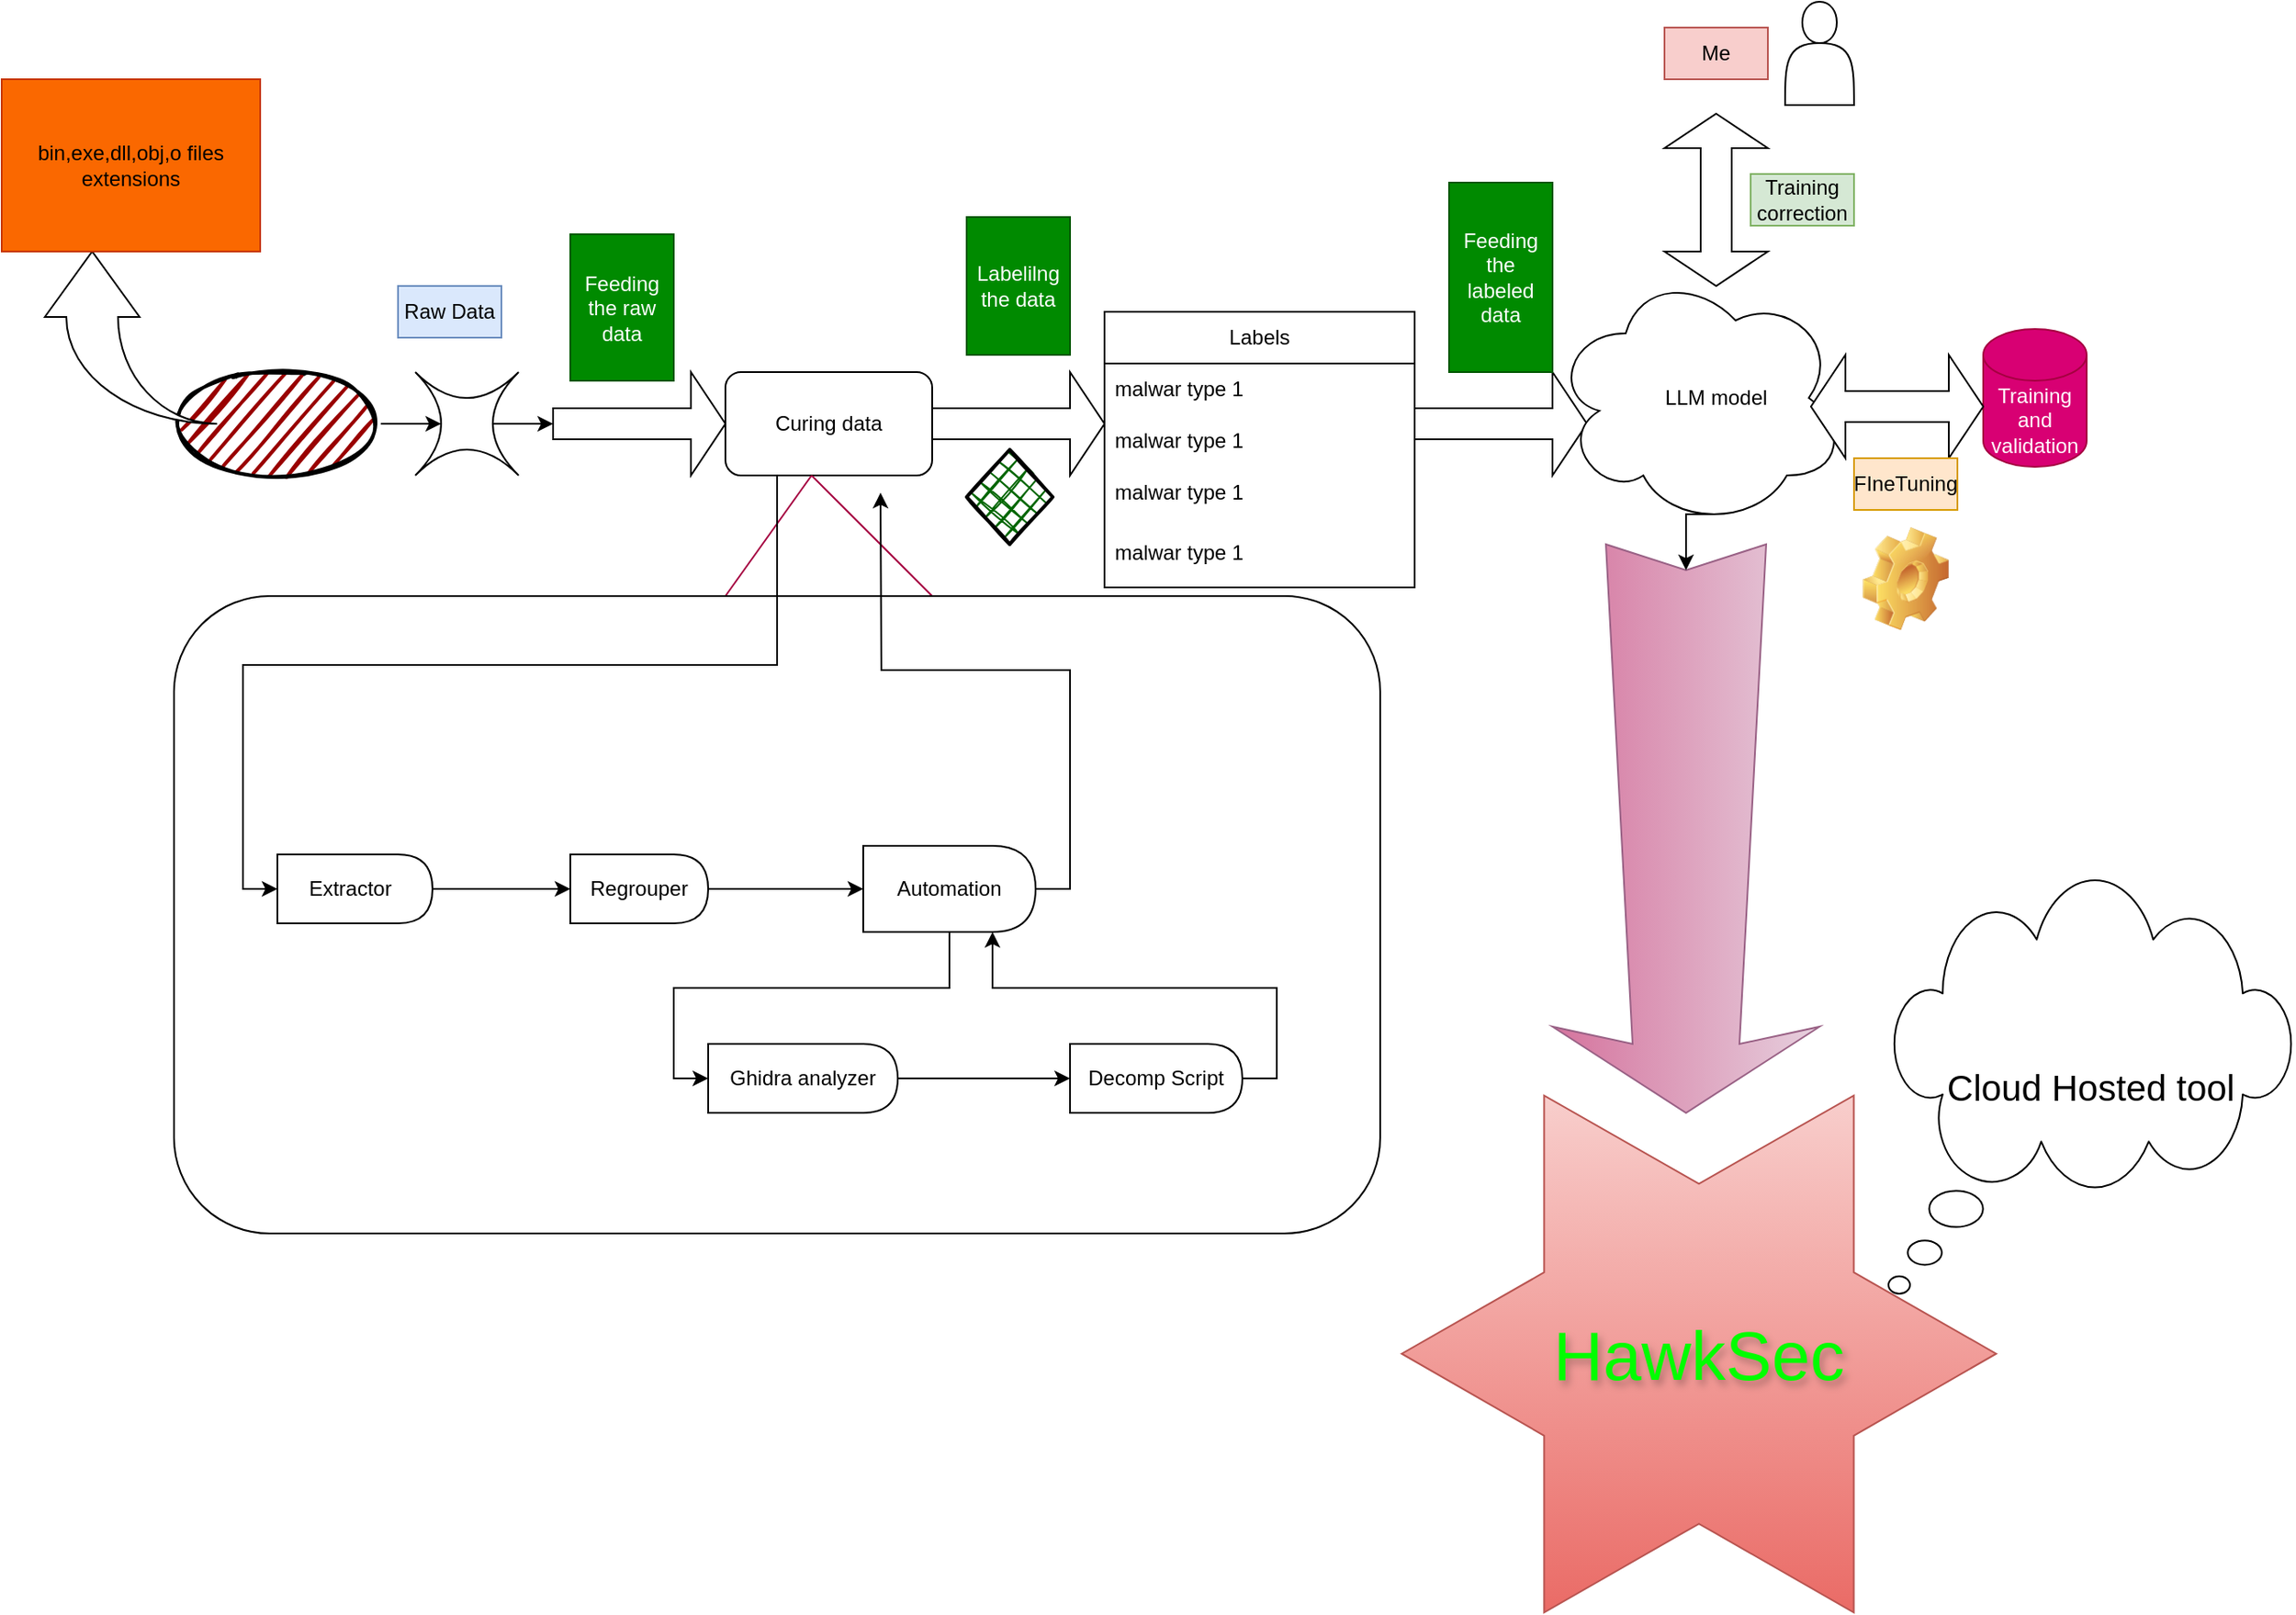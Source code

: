 <mxfile version="24.7.12">
  <diagram name="Page-1" id="uqu62y5qMoyovhxPFtwD">
    <mxGraphModel dx="2426" dy="747" grid="1" gridSize="10" guides="1" tooltips="1" connect="1" arrows="1" fold="1" page="1" pageScale="1" pageWidth="827" pageHeight="1169" math="0" shadow="0">
      <root>
        <mxCell id="0" />
        <mxCell id="1" parent="0" />
        <mxCell id="c0tso06Pk5eB-X-j4fhn-2" value="Curing data" style="rounded=1;whiteSpace=wrap;html=1;" parent="1" vertex="1">
          <mxGeometry x="160" y="230" width="120" height="60" as="geometry" />
        </mxCell>
        <mxCell id="c0tso06Pk5eB-X-j4fhn-3" value="" style="endArrow=none;html=1;rounded=0;fillColor=#d80073;strokeColor=#A50040;" parent="1" edge="1">
          <mxGeometry width="50" height="50" relative="1" as="geometry">
            <mxPoint x="160" y="360" as="sourcePoint" />
            <mxPoint x="210" y="290" as="targetPoint" />
          </mxGeometry>
        </mxCell>
        <mxCell id="c0tso06Pk5eB-X-j4fhn-4" value="" style="endArrow=none;html=1;rounded=0;fillColor=#d80073;strokeColor=#A50040;" parent="1" edge="1">
          <mxGeometry width="50" height="50" relative="1" as="geometry">
            <mxPoint x="210" y="290" as="sourcePoint" />
            <mxPoint x="280" y="360" as="targetPoint" />
          </mxGeometry>
        </mxCell>
        <mxCell id="c0tso06Pk5eB-X-j4fhn-5" value="" style="shape=singleArrow;whiteSpace=wrap;html=1;" parent="1" vertex="1">
          <mxGeometry x="60" y="230" width="100" height="60" as="geometry" />
        </mxCell>
        <mxCell id="c0tso06Pk5eB-X-j4fhn-6" value="" style="shape=singleArrow;whiteSpace=wrap;html=1;" parent="1" vertex="1">
          <mxGeometry x="280" y="230" width="100" height="60" as="geometry" />
        </mxCell>
        <mxCell id="c0tso06Pk5eB-X-j4fhn-7" value="" style="rounded=1;whiteSpace=wrap;html=1;" parent="1" vertex="1">
          <mxGeometry x="-160" y="360" width="700" height="370" as="geometry" />
        </mxCell>
        <mxCell id="c0tso06Pk5eB-X-j4fhn-11" value="Labels" style="swimlane;fontStyle=0;childLayout=stackLayout;horizontal=1;startSize=30;horizontalStack=0;resizeParent=1;resizeParentMax=0;resizeLast=0;collapsible=1;marginBottom=0;whiteSpace=wrap;html=1;" parent="1" vertex="1">
          <mxGeometry x="380" y="195" width="180" height="160" as="geometry" />
        </mxCell>
        <mxCell id="c0tso06Pk5eB-X-j4fhn-12" value="malwar type 1" style="text;strokeColor=none;fillColor=none;align=left;verticalAlign=middle;spacingLeft=4;spacingRight=4;overflow=hidden;points=[[0,0.5],[1,0.5]];portConstraint=eastwest;rotatable=0;whiteSpace=wrap;html=1;" parent="c0tso06Pk5eB-X-j4fhn-11" vertex="1">
          <mxGeometry y="30" width="180" height="30" as="geometry" />
        </mxCell>
        <mxCell id="c0tso06Pk5eB-X-j4fhn-13" value="malwar type 1" style="text;strokeColor=none;fillColor=none;align=left;verticalAlign=middle;spacingLeft=4;spacingRight=4;overflow=hidden;points=[[0,0.5],[1,0.5]];portConstraint=eastwest;rotatable=0;whiteSpace=wrap;html=1;" parent="c0tso06Pk5eB-X-j4fhn-11" vertex="1">
          <mxGeometry y="60" width="180" height="30" as="geometry" />
        </mxCell>
        <mxCell id="c0tso06Pk5eB-X-j4fhn-16" value="malwar type 1" style="text;strokeColor=none;fillColor=none;align=left;verticalAlign=middle;spacingLeft=4;spacingRight=4;overflow=hidden;points=[[0,0.5],[1,0.5]];portConstraint=eastwest;rotatable=0;whiteSpace=wrap;html=1;" parent="c0tso06Pk5eB-X-j4fhn-11" vertex="1">
          <mxGeometry y="90" width="180" height="30" as="geometry" />
        </mxCell>
        <mxCell id="c0tso06Pk5eB-X-j4fhn-14" value="malwar type 1" style="text;strokeColor=none;fillColor=none;align=left;verticalAlign=middle;spacingLeft=4;spacingRight=4;overflow=hidden;points=[[0,0.5],[1,0.5]];portConstraint=eastwest;rotatable=0;whiteSpace=wrap;html=1;" parent="c0tso06Pk5eB-X-j4fhn-11" vertex="1">
          <mxGeometry y="120" width="180" height="40" as="geometry" />
        </mxCell>
        <mxCell id="c0tso06Pk5eB-X-j4fhn-18" value="" style="shape=singleArrow;whiteSpace=wrap;html=1;" parent="1" vertex="1">
          <mxGeometry x="560" y="230" width="100" height="60" as="geometry" />
        </mxCell>
        <mxCell id="c0tso06Pk5eB-X-j4fhn-22" value="" style="ellipse;shape=cloud;whiteSpace=wrap;html=1;" parent="1" vertex="1">
          <mxGeometry x="640" y="170" width="170" height="150" as="geometry" />
        </mxCell>
        <mxCell id="c0tso06Pk5eB-X-j4fhn-23" value="LLM model" style="text;strokeColor=none;align=center;fillColor=none;html=1;verticalAlign=middle;whiteSpace=wrap;rounded=0;" parent="1" vertex="1">
          <mxGeometry x="690" y="220" width="90" height="50" as="geometry" />
        </mxCell>
        <mxCell id="c0tso06Pk5eB-X-j4fhn-24" value="Training and validation" style="shape=cylinder3;whiteSpace=wrap;html=1;boundedLbl=1;backgroundOutline=1;size=15;fillColor=#d80073;fontColor=#ffffff;strokeColor=#A50040;" parent="1" vertex="1">
          <mxGeometry x="890" y="205" width="60" height="80" as="geometry" />
        </mxCell>
        <mxCell id="c0tso06Pk5eB-X-j4fhn-25" value="" style="shape=doubleArrow;whiteSpace=wrap;html=1;" parent="1" vertex="1">
          <mxGeometry x="790" y="220" width="100" height="60" as="geometry" />
        </mxCell>
        <mxCell id="c0tso06Pk5eB-X-j4fhn-26" value="" style="shape=doubleArrow;direction=south;whiteSpace=wrap;html=1;" parent="1" vertex="1">
          <mxGeometry x="705" y="80" width="60" height="100" as="geometry" />
        </mxCell>
        <mxCell id="c0tso06Pk5eB-X-j4fhn-27" value="Me" style="text;strokeColor=#b85450;align=center;fillColor=#f8cecc;html=1;verticalAlign=middle;whiteSpace=wrap;rounded=0;" parent="1" vertex="1">
          <mxGeometry x="705" y="30" width="60" height="30" as="geometry" />
        </mxCell>
        <mxCell id="c0tso06Pk5eB-X-j4fhn-29" value="Training correction" style="text;strokeColor=#82b366;align=center;fillColor=#d5e8d4;html=1;verticalAlign=middle;whiteSpace=wrap;rounded=0;" parent="1" vertex="1">
          <mxGeometry x="755" y="115" width="60" height="30" as="geometry" />
        </mxCell>
        <mxCell id="c0tso06Pk5eB-X-j4fhn-30" value="FIneTuning" style="text;strokeColor=#d79b00;align=center;fillColor=#ffe6cc;html=1;verticalAlign=middle;whiteSpace=wrap;rounded=0;" parent="1" vertex="1">
          <mxGeometry x="815" y="280" width="60" height="30" as="geometry" />
        </mxCell>
        <mxCell id="c0tso06Pk5eB-X-j4fhn-31" value="" style="shape=switch;whiteSpace=wrap;html=1;" parent="1" vertex="1">
          <mxGeometry x="-20" y="230" width="60" height="60" as="geometry" />
        </mxCell>
        <mxCell id="c0tso06Pk5eB-X-j4fhn-32" value="Raw Data" style="text;strokeColor=#6c8ebf;align=center;fillColor=#dae8fc;html=1;verticalAlign=middle;whiteSpace=wrap;rounded=0;" parent="1" vertex="1">
          <mxGeometry x="-30" y="180" width="60" height="30" as="geometry" />
        </mxCell>
        <mxCell id="c0tso06Pk5eB-X-j4fhn-33" value="Feeding the raw data" style="text;strokeColor=#005700;align=center;fillColor=#008a00;html=1;verticalAlign=middle;whiteSpace=wrap;rounded=0;fontColor=#ffffff;" parent="1" vertex="1">
          <mxGeometry x="70" y="150" width="60" height="85" as="geometry" />
        </mxCell>
        <mxCell id="c0tso06Pk5eB-X-j4fhn-35" value="Labelilng the data" style="text;strokeColor=#005700;align=center;fillColor=#008a00;html=1;verticalAlign=middle;whiteSpace=wrap;rounded=0;fontColor=#ffffff;" parent="1" vertex="1">
          <mxGeometry x="300" y="140" width="60" height="80" as="geometry" />
        </mxCell>
        <mxCell id="c0tso06Pk5eB-X-j4fhn-36" value="Feeding the labeled data" style="text;strokeColor=#005700;align=center;fillColor=#008a00;html=1;verticalAlign=middle;whiteSpace=wrap;rounded=0;fontColor=#ffffff;" parent="1" vertex="1">
          <mxGeometry x="580" y="120" width="60" height="110" as="geometry" />
        </mxCell>
        <mxCell id="c0tso06Pk5eB-X-j4fhn-37" value="" style="shape=actor;whiteSpace=wrap;html=1;" parent="1" vertex="1">
          <mxGeometry x="775" y="15" width="40" height="60" as="geometry" />
        </mxCell>
        <mxCell id="c0tso06Pk5eB-X-j4fhn-52" style="edgeStyle=orthogonalEdgeStyle;rounded=0;orthogonalLoop=1;jettySize=auto;html=1;entryX=0;entryY=0.5;entryDx=0;entryDy=0;" parent="1" source="c0tso06Pk5eB-X-j4fhn-40" target="c0tso06Pk5eB-X-j4fhn-44" edge="1">
          <mxGeometry relative="1" as="geometry" />
        </mxCell>
        <mxCell id="c0tso06Pk5eB-X-j4fhn-40" value="Extractor&lt;span style=&quot;white-space: pre;&quot;&gt;&#x9;&lt;/span&gt;" style="shape=delay;whiteSpace=wrap;html=1;" parent="1" vertex="1">
          <mxGeometry x="-100" y="510" width="90" height="40" as="geometry" />
        </mxCell>
        <mxCell id="c0tso06Pk5eB-X-j4fhn-54" style="edgeStyle=orthogonalEdgeStyle;rounded=0;orthogonalLoop=1;jettySize=auto;html=1;exitX=1;exitY=0.5;exitDx=0;exitDy=0;entryX=0.75;entryY=1;entryDx=0;entryDy=0;" parent="1" source="c0tso06Pk5eB-X-j4fhn-41" target="c0tso06Pk5eB-X-j4fhn-43" edge="1">
          <mxGeometry relative="1" as="geometry">
            <mxPoint x="260" y="300" as="targetPoint" />
          </mxGeometry>
        </mxCell>
        <mxCell id="c0tso06Pk5eB-X-j4fhn-41" value="Decomp Script" style="shape=delay;whiteSpace=wrap;html=1;" parent="1" vertex="1">
          <mxGeometry x="360" y="620" width="100" height="40" as="geometry" />
        </mxCell>
        <mxCell id="c0tso06Pk5eB-X-j4fhn-51" style="edgeStyle=orthogonalEdgeStyle;rounded=0;orthogonalLoop=1;jettySize=auto;html=1;exitX=1;exitY=0.5;exitDx=0;exitDy=0;entryX=0;entryY=0.5;entryDx=0;entryDy=0;" parent="1" source="c0tso06Pk5eB-X-j4fhn-42" target="c0tso06Pk5eB-X-j4fhn-41" edge="1">
          <mxGeometry relative="1" as="geometry" />
        </mxCell>
        <mxCell id="c0tso06Pk5eB-X-j4fhn-42" value="Ghidra analyzer" style="shape=delay;whiteSpace=wrap;html=1;" parent="1" vertex="1">
          <mxGeometry x="150" y="620" width="110" height="40" as="geometry" />
        </mxCell>
        <mxCell id="c0tso06Pk5eB-X-j4fhn-58" style="edgeStyle=orthogonalEdgeStyle;rounded=0;orthogonalLoop=1;jettySize=auto;html=1;exitX=0.5;exitY=1;exitDx=0;exitDy=0;entryX=0;entryY=0.5;entryDx=0;entryDy=0;" parent="1" source="c0tso06Pk5eB-X-j4fhn-43" target="c0tso06Pk5eB-X-j4fhn-42" edge="1">
          <mxGeometry relative="1" as="geometry" />
        </mxCell>
        <mxCell id="c0tso06Pk5eB-X-j4fhn-59" style="edgeStyle=orthogonalEdgeStyle;rounded=0;orthogonalLoop=1;jettySize=auto;html=1;exitX=1;exitY=0.5;exitDx=0;exitDy=0;" parent="1" source="c0tso06Pk5eB-X-j4fhn-43" edge="1">
          <mxGeometry relative="1" as="geometry">
            <mxPoint x="250" y="300" as="targetPoint" />
          </mxGeometry>
        </mxCell>
        <mxCell id="c0tso06Pk5eB-X-j4fhn-43" value="Automation" style="shape=delay;whiteSpace=wrap;html=1;" parent="1" vertex="1">
          <mxGeometry x="240" y="505" width="100" height="50" as="geometry" />
        </mxCell>
        <mxCell id="c0tso06Pk5eB-X-j4fhn-57" style="edgeStyle=orthogonalEdgeStyle;rounded=0;orthogonalLoop=1;jettySize=auto;html=1;entryX=0;entryY=0.5;entryDx=0;entryDy=0;" parent="1" source="c0tso06Pk5eB-X-j4fhn-44" target="c0tso06Pk5eB-X-j4fhn-43" edge="1">
          <mxGeometry relative="1" as="geometry" />
        </mxCell>
        <mxCell id="c0tso06Pk5eB-X-j4fhn-44" value="Regrouper" style="shape=delay;whiteSpace=wrap;html=1;" parent="1" vertex="1">
          <mxGeometry x="70" y="510" width="80" height="40" as="geometry" />
        </mxCell>
        <mxCell id="c0tso06Pk5eB-X-j4fhn-56" style="edgeStyle=orthogonalEdgeStyle;rounded=0;orthogonalLoop=1;jettySize=auto;html=1;exitX=0.25;exitY=1;exitDx=0;exitDy=0;entryX=0;entryY=0.5;entryDx=0;entryDy=0;" parent="1" source="c0tso06Pk5eB-X-j4fhn-2" target="c0tso06Pk5eB-X-j4fhn-40" edge="1">
          <mxGeometry relative="1" as="geometry" />
        </mxCell>
        <mxCell id="c0tso06Pk5eB-X-j4fhn-60" value="" style="ellipse;whiteSpace=wrap;html=1;strokeWidth=2;fillWeight=2;hachureGap=8;fillColor=#990000;fillStyle=dots;sketch=1;" parent="1" vertex="1">
          <mxGeometry x="-160" y="230" width="120" height="60" as="geometry" />
        </mxCell>
        <mxCell id="c0tso06Pk5eB-X-j4fhn-61" value="" style="shape=image;html=1;verticalLabelPosition=bottom;verticalAlign=top;imageAspect=0;image=img/clipart/Gear_128x128.png" parent="1" vertex="1">
          <mxGeometry x="820" y="320" width="50" height="60" as="geometry" />
        </mxCell>
        <mxCell id="c0tso06Pk5eB-X-j4fhn-63" value="" style="rhombus;whiteSpace=wrap;html=1;strokeWidth=2;fillWeight=-1;hachureGap=8;fillStyle=cross-hatch;fillColor=#006600;sketch=1;" parent="1" vertex="1">
          <mxGeometry x="300" y="275" width="50" height="55" as="geometry" />
        </mxCell>
        <mxCell id="c0tso06Pk5eB-X-j4fhn-74" value="" style="html=1;shadow=0;dashed=0;align=center;verticalAlign=middle;shape=mxgraph.arrows2.jumpInArrow;dy=15;dx=38;arrowHead=55;direction=north;" parent="1" vertex="1">
          <mxGeometry x="-235" y="160" width="100" height="100" as="geometry" />
        </mxCell>
        <mxCell id="c0tso06Pk5eB-X-j4fhn-75" value="bin,exe,dll,obj,o files extensions" style="text;strokeColor=#C73500;align=center;fillColor=#fa6800;html=1;verticalAlign=middle;whiteSpace=wrap;rounded=0;fontColor=#000000;" parent="1" vertex="1">
          <mxGeometry x="-260" y="60" width="150" height="100" as="geometry" />
        </mxCell>
        <mxCell id="c0tso06Pk5eB-X-j4fhn-76" style="edgeStyle=orthogonalEdgeStyle;rounded=0;orthogonalLoop=1;jettySize=auto;html=1;exitX=1;exitY=0.5;exitDx=0;exitDy=0;entryX=0.25;entryY=0.5;entryDx=0;entryDy=0;entryPerimeter=0;" parent="1" source="c0tso06Pk5eB-X-j4fhn-60" target="c0tso06Pk5eB-X-j4fhn-31" edge="1">
          <mxGeometry relative="1" as="geometry" />
        </mxCell>
        <mxCell id="c0tso06Pk5eB-X-j4fhn-77" style="edgeStyle=orthogonalEdgeStyle;rounded=0;orthogonalLoop=1;jettySize=auto;html=1;exitX=0.75;exitY=0.5;exitDx=0;exitDy=0;exitPerimeter=0;entryX=0;entryY=0.5;entryDx=0;entryDy=0;entryPerimeter=0;" parent="1" source="c0tso06Pk5eB-X-j4fhn-31" target="c0tso06Pk5eB-X-j4fhn-5" edge="1">
          <mxGeometry relative="1" as="geometry" />
        </mxCell>
        <mxCell id="c0tso06Pk5eB-X-j4fhn-78" value="" style="html=1;shadow=0;dashed=0;align=center;verticalAlign=middle;shape=mxgraph.arrows2.stylisedArrow;dy=0.6;dx=40;notch=15;feather=0.4;direction=south;fillColor=#e6d0de;gradientColor=#d5739d;strokeColor=#996185;" parent="1" vertex="1">
          <mxGeometry x="640" y="330" width="155" height="330" as="geometry" />
        </mxCell>
        <mxCell id="c0tso06Pk5eB-X-j4fhn-79" value="" style="verticalLabelPosition=bottom;verticalAlign=top;html=1;shape=mxgraph.basic.6_point_star;fillColor=#f8cecc;gradientColor=#ea6b66;strokeColor=#b85450;" parent="1" vertex="1">
          <mxGeometry x="552.5" y="650" width="345" height="300" as="geometry" />
        </mxCell>
        <mxCell id="c0tso06Pk5eB-X-j4fhn-81" style="edgeStyle=orthogonalEdgeStyle;rounded=0;orthogonalLoop=1;jettySize=auto;html=1;exitX=0.55;exitY=0.95;exitDx=0;exitDy=0;exitPerimeter=0;entryX=0;entryY=0.5;entryDx=15;entryDy=0;entryPerimeter=0;" parent="1" source="c0tso06Pk5eB-X-j4fhn-22" target="c0tso06Pk5eB-X-j4fhn-78" edge="1">
          <mxGeometry relative="1" as="geometry" />
        </mxCell>
        <mxCell id="c0tso06Pk5eB-X-j4fhn-83" value="&lt;font style=&quot;font-size: 40px;&quot;&gt;HawkSec&lt;/font&gt;" style="text;strokeColor=none;align=center;fillColor=none;html=1;verticalAlign=middle;whiteSpace=wrap;rounded=0;fontColor=#00FF00;labelBackgroundColor=none;textShadow=1;labelBorderColor=none;" parent="1" vertex="1">
          <mxGeometry x="615" y="765" width="220" height="70" as="geometry" />
        </mxCell>
        <mxCell id="c0tso06Pk5eB-X-j4fhn-84" value="&lt;font style=&quot;font-size: 21px;&quot;&gt;Cloud Hosted tool&lt;br&gt;&lt;/font&gt;" style="whiteSpace=wrap;html=1;shape=mxgraph.basic.cloud_callout" parent="1" vertex="1">
          <mxGeometry x="835" y="525" width="235" height="240" as="geometry" />
        </mxCell>
      </root>
    </mxGraphModel>
  </diagram>
</mxfile>
